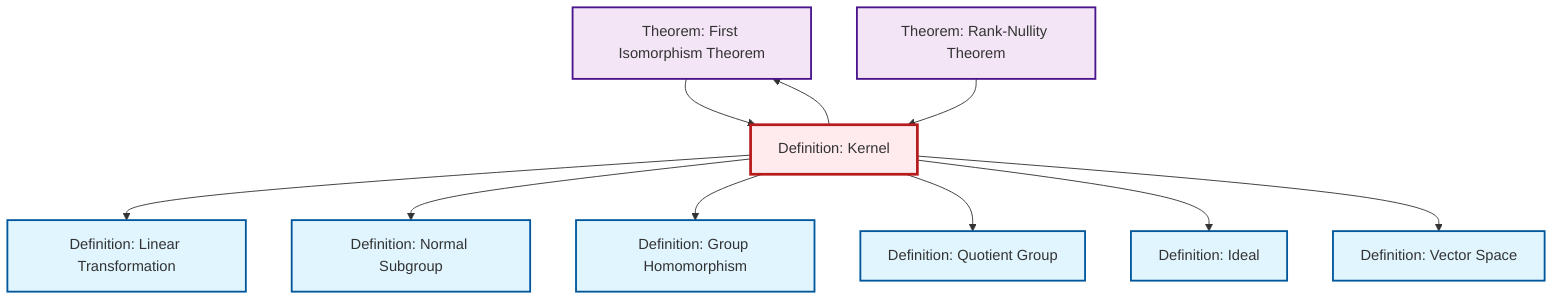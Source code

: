 graph TD
    classDef definition fill:#e1f5fe,stroke:#01579b,stroke-width:2px
    classDef theorem fill:#f3e5f5,stroke:#4a148c,stroke-width:2px
    classDef axiom fill:#fff3e0,stroke:#e65100,stroke-width:2px
    classDef example fill:#e8f5e9,stroke:#1b5e20,stroke-width:2px
    classDef current fill:#ffebee,stroke:#b71c1c,stroke-width:3px
    def-normal-subgroup["Definition: Normal Subgroup"]:::definition
    thm-first-isomorphism["Theorem: First Isomorphism Theorem"]:::theorem
    def-kernel["Definition: Kernel"]:::definition
    def-ideal["Definition: Ideal"]:::definition
    def-homomorphism["Definition: Group Homomorphism"]:::definition
    thm-rank-nullity["Theorem: Rank-Nullity Theorem"]:::theorem
    def-vector-space["Definition: Vector Space"]:::definition
    def-quotient-group["Definition: Quotient Group"]:::definition
    def-linear-transformation["Definition: Linear Transformation"]:::definition
    def-kernel --> def-linear-transformation
    thm-first-isomorphism --> def-kernel
    def-kernel --> def-normal-subgroup
    thm-rank-nullity --> def-kernel
    def-kernel --> def-homomorphism
    def-kernel --> def-quotient-group
    def-kernel --> def-ideal
    def-kernel --> thm-first-isomorphism
    def-kernel --> def-vector-space
    class def-kernel current